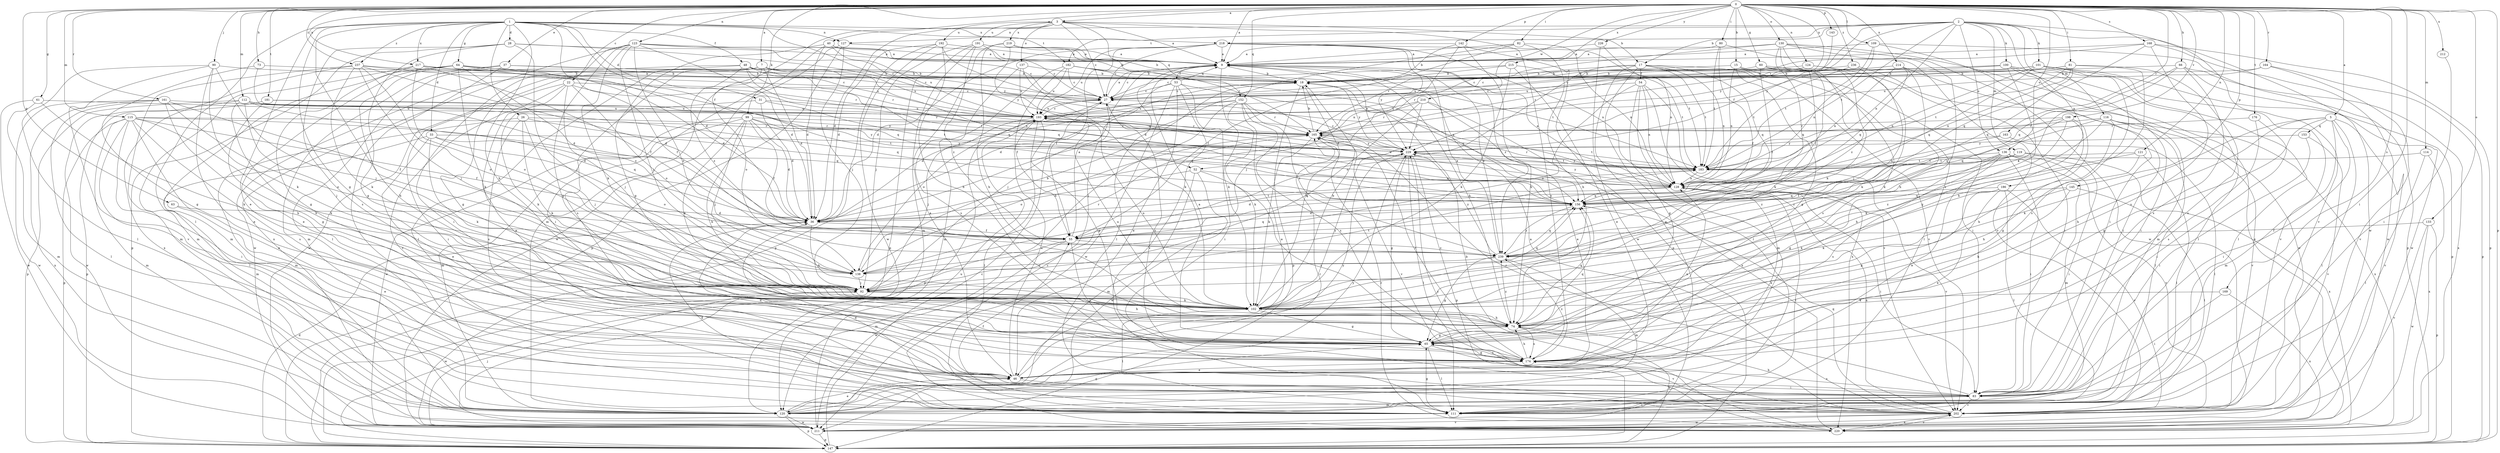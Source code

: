 strict digraph  {
0;
1;
2;
3;
5;
7;
9;
15;
17;
18;
22;
26;
27;
28;
31;
33;
36;
37;
40;
46;
48;
52;
53;
54;
55;
60;
61;
63;
64;
65;
66;
73;
74;
80;
81;
82;
83;
90;
92;
99;
100;
101;
102;
109;
111;
112;
114;
115;
116;
119;
120;
121;
123;
124;
127;
128;
130;
133;
136;
137;
138;
142;
143;
145;
147;
152;
153;
156;
161;
163;
164;
165;
168;
169;
174;
176;
181;
182;
183;
186;
191;
192;
193;
198;
202;
210;
211;
212;
214;
215;
217;
218;
219;
220;
226;
229;
236;
237;
239;
0 -> 3  [label=a];
0 -> 5  [label=a];
0 -> 7  [label=a];
0 -> 9  [label=a];
0 -> 15  [label=b];
0 -> 22  [label=c];
0 -> 37  [label=e];
0 -> 40  [label=e];
0 -> 60  [label=g];
0 -> 61  [label=g];
0 -> 63  [label=g];
0 -> 66  [label=h];
0 -> 73  [label=h];
0 -> 80  [label=i];
0 -> 81  [label=i];
0 -> 82  [label=i];
0 -> 83  [label=i];
0 -> 90  [label=j];
0 -> 99  [label=k];
0 -> 109  [label=l];
0 -> 112  [label=m];
0 -> 114  [label=m];
0 -> 115  [label=m];
0 -> 121  [label=n];
0 -> 123  [label=n];
0 -> 124  [label=n];
0 -> 130  [label=o];
0 -> 133  [label=o];
0 -> 136  [label=o];
0 -> 142  [label=p];
0 -> 143  [label=p];
0 -> 145  [label=p];
0 -> 147  [label=p];
0 -> 152  [label=q];
0 -> 161  [label=r];
0 -> 163  [label=r];
0 -> 164  [label=r];
0 -> 165  [label=r];
0 -> 168  [label=s];
0 -> 169  [label=s];
0 -> 176  [label=t];
0 -> 181  [label=t];
0 -> 198  [label=v];
0 -> 210  [label=w];
0 -> 212  [label=x];
0 -> 214  [label=x];
0 -> 215  [label=x];
0 -> 217  [label=x];
0 -> 226  [label=y];
0 -> 236  [label=z];
0 -> 237  [label=z];
1 -> 26  [label=c];
1 -> 28  [label=d];
1 -> 31  [label=d];
1 -> 33  [label=d];
1 -> 36  [label=d];
1 -> 46  [label=e];
1 -> 48  [label=f];
1 -> 52  [label=f];
1 -> 64  [label=g];
1 -> 65  [label=g];
1 -> 74  [label=h];
1 -> 92  [label=j];
1 -> 111  [label=l];
1 -> 127  [label=n];
1 -> 182  [label=t];
1 -> 217  [label=x];
1 -> 218  [label=x];
1 -> 229  [label=y];
1 -> 237  [label=z];
2 -> 17  [label=b];
2 -> 52  [label=f];
2 -> 100  [label=k];
2 -> 101  [label=k];
2 -> 116  [label=m];
2 -> 119  [label=m];
2 -> 127  [label=n];
2 -> 128  [label=n];
2 -> 136  [label=o];
2 -> 182  [label=t];
2 -> 183  [label=t];
2 -> 186  [label=u];
2 -> 202  [label=v];
2 -> 211  [label=w];
2 -> 218  [label=x];
2 -> 229  [label=y];
3 -> 9  [label=a];
3 -> 17  [label=b];
3 -> 27  [label=c];
3 -> 36  [label=d];
3 -> 120  [label=m];
3 -> 137  [label=o];
3 -> 152  [label=q];
3 -> 174  [label=s];
3 -> 191  [label=u];
3 -> 192  [label=u];
3 -> 219  [label=x];
5 -> 65  [label=g];
5 -> 74  [label=h];
5 -> 83  [label=i];
5 -> 102  [label=k];
5 -> 111  [label=l];
5 -> 120  [label=m];
5 -> 153  [label=q];
5 -> 202  [label=v];
7 -> 18  [label=b];
7 -> 36  [label=d];
7 -> 111  [label=l];
7 -> 138  [label=o];
7 -> 156  [label=q];
7 -> 174  [label=s];
7 -> 193  [label=u];
7 -> 211  [label=w];
9 -> 18  [label=b];
9 -> 27  [label=c];
9 -> 53  [label=f];
9 -> 74  [label=h];
9 -> 102  [label=k];
9 -> 111  [label=l];
9 -> 239  [label=z];
15 -> 18  [label=b];
15 -> 65  [label=g];
15 -> 83  [label=i];
15 -> 111  [label=l];
15 -> 128  [label=n];
17 -> 36  [label=d];
17 -> 46  [label=e];
17 -> 54  [label=f];
17 -> 111  [label=l];
17 -> 128  [label=n];
17 -> 138  [label=o];
17 -> 156  [label=q];
17 -> 183  [label=t];
17 -> 202  [label=v];
18 -> 27  [label=c];
18 -> 36  [label=d];
18 -> 102  [label=k];
18 -> 147  [label=p];
18 -> 229  [label=y];
22 -> 27  [label=c];
22 -> 46  [label=e];
22 -> 83  [label=i];
22 -> 92  [label=j];
22 -> 138  [label=o];
22 -> 183  [label=t];
22 -> 202  [label=v];
26 -> 92  [label=j];
26 -> 102  [label=k];
26 -> 120  [label=m];
26 -> 156  [label=q];
26 -> 165  [label=r];
26 -> 174  [label=s];
27 -> 9  [label=a];
27 -> 138  [label=o];
27 -> 174  [label=s];
27 -> 193  [label=u];
28 -> 9  [label=a];
28 -> 65  [label=g];
28 -> 92  [label=j];
28 -> 147  [label=p];
28 -> 174  [label=s];
28 -> 229  [label=y];
31 -> 36  [label=d];
31 -> 102  [label=k];
31 -> 183  [label=t];
31 -> 193  [label=u];
33 -> 46  [label=e];
33 -> 102  [label=k];
33 -> 120  [label=m];
33 -> 138  [label=o];
33 -> 156  [label=q];
33 -> 229  [label=y];
36 -> 55  [label=f];
36 -> 102  [label=k];
36 -> 183  [label=t];
37 -> 18  [label=b];
37 -> 27  [label=c];
37 -> 83  [label=i];
37 -> 111  [label=l];
37 -> 120  [label=m];
40 -> 9  [label=a];
40 -> 27  [label=c];
40 -> 36  [label=d];
40 -> 65  [label=g];
40 -> 83  [label=i];
40 -> 193  [label=u];
46 -> 36  [label=d];
46 -> 83  [label=i];
46 -> 193  [label=u];
46 -> 229  [label=y];
48 -> 18  [label=b];
48 -> 65  [label=g];
48 -> 128  [label=n];
48 -> 156  [label=q];
48 -> 165  [label=r];
48 -> 193  [label=u];
48 -> 211  [label=w];
48 -> 239  [label=z];
52 -> 36  [label=d];
52 -> 120  [label=m];
52 -> 128  [label=n];
52 -> 174  [label=s];
52 -> 211  [label=w];
53 -> 9  [label=a];
53 -> 27  [label=c];
53 -> 46  [label=e];
53 -> 83  [label=i];
53 -> 92  [label=j];
53 -> 156  [label=q];
53 -> 202  [label=v];
53 -> 211  [label=w];
54 -> 27  [label=c];
54 -> 65  [label=g];
54 -> 120  [label=m];
54 -> 128  [label=n];
54 -> 138  [label=o];
54 -> 202  [label=v];
54 -> 220  [label=x];
55 -> 9  [label=a];
55 -> 120  [label=m];
55 -> 156  [label=q];
55 -> 174  [label=s];
55 -> 211  [label=w];
55 -> 239  [label=z];
60 -> 18  [label=b];
60 -> 55  [label=f];
60 -> 102  [label=k];
60 -> 156  [label=q];
60 -> 174  [label=s];
61 -> 102  [label=k];
61 -> 120  [label=m];
61 -> 193  [label=u];
61 -> 211  [label=w];
63 -> 36  [label=d];
63 -> 46  [label=e];
64 -> 18  [label=b];
64 -> 36  [label=d];
64 -> 46  [label=e];
64 -> 55  [label=f];
64 -> 74  [label=h];
64 -> 102  [label=k];
64 -> 120  [label=m];
64 -> 239  [label=z];
65 -> 9  [label=a];
65 -> 111  [label=l];
65 -> 156  [label=q];
65 -> 174  [label=s];
65 -> 202  [label=v];
66 -> 18  [label=b];
66 -> 156  [label=q];
66 -> 174  [label=s];
66 -> 211  [label=w];
66 -> 220  [label=x];
66 -> 239  [label=z];
73 -> 18  [label=b];
73 -> 36  [label=d];
73 -> 65  [label=g];
74 -> 65  [label=g];
74 -> 147  [label=p];
74 -> 156  [label=q];
74 -> 174  [label=s];
74 -> 193  [label=u];
74 -> 239  [label=z];
80 -> 9  [label=a];
80 -> 55  [label=f];
80 -> 183  [label=t];
80 -> 202  [label=v];
81 -> 18  [label=b];
81 -> 74  [label=h];
81 -> 128  [label=n];
81 -> 156  [label=q];
81 -> 174  [label=s];
81 -> 183  [label=t];
81 -> 193  [label=u];
82 -> 9  [label=a];
82 -> 36  [label=d];
82 -> 55  [label=f];
82 -> 74  [label=h];
82 -> 128  [label=n];
83 -> 111  [label=l];
83 -> 120  [label=m];
83 -> 165  [label=r];
83 -> 174  [label=s];
83 -> 202  [label=v];
90 -> 18  [label=b];
90 -> 46  [label=e];
90 -> 92  [label=j];
90 -> 102  [label=k];
90 -> 111  [label=l];
90 -> 202  [label=v];
92 -> 74  [label=h];
92 -> 102  [label=k];
92 -> 156  [label=q];
92 -> 183  [label=t];
92 -> 211  [label=w];
99 -> 36  [label=d];
99 -> 55  [label=f];
99 -> 74  [label=h];
99 -> 92  [label=j];
99 -> 102  [label=k];
99 -> 120  [label=m];
99 -> 165  [label=r];
99 -> 183  [label=t];
99 -> 211  [label=w];
99 -> 229  [label=y];
100 -> 18  [label=b];
100 -> 27  [label=c];
100 -> 65  [label=g];
100 -> 83  [label=i];
100 -> 111  [label=l];
100 -> 120  [label=m];
100 -> 165  [label=r];
101 -> 18  [label=b];
101 -> 111  [label=l];
101 -> 128  [label=n];
101 -> 147  [label=p];
101 -> 156  [label=q];
101 -> 174  [label=s];
101 -> 193  [label=u];
101 -> 202  [label=v];
102 -> 18  [label=b];
102 -> 65  [label=g];
102 -> 74  [label=h];
102 -> 111  [label=l];
102 -> 193  [label=u];
102 -> 229  [label=y];
109 -> 9  [label=a];
109 -> 83  [label=i];
109 -> 128  [label=n];
109 -> 147  [label=p];
109 -> 183  [label=t];
111 -> 36  [label=d];
111 -> 55  [label=f];
111 -> 65  [label=g];
112 -> 36  [label=d];
112 -> 74  [label=h];
112 -> 92  [label=j];
112 -> 147  [label=p];
112 -> 156  [label=q];
112 -> 165  [label=r];
112 -> 193  [label=u];
112 -> 211  [label=w];
114 -> 111  [label=l];
114 -> 183  [label=t];
114 -> 220  [label=x];
115 -> 46  [label=e];
115 -> 55  [label=f];
115 -> 83  [label=i];
115 -> 102  [label=k];
115 -> 111  [label=l];
115 -> 120  [label=m];
115 -> 147  [label=p];
115 -> 156  [label=q];
115 -> 165  [label=r];
115 -> 174  [label=s];
116 -> 65  [label=g];
116 -> 74  [label=h];
116 -> 111  [label=l];
116 -> 156  [label=q];
116 -> 165  [label=r];
116 -> 202  [label=v];
116 -> 220  [label=x];
119 -> 55  [label=f];
119 -> 83  [label=i];
119 -> 183  [label=t];
119 -> 220  [label=x];
119 -> 239  [label=z];
120 -> 46  [label=e];
120 -> 65  [label=g];
120 -> 147  [label=p];
120 -> 165  [label=r];
120 -> 211  [label=w];
120 -> 229  [label=y];
121 -> 74  [label=h];
121 -> 111  [label=l];
121 -> 183  [label=t];
121 -> 239  [label=z];
123 -> 9  [label=a];
123 -> 18  [label=b];
123 -> 27  [label=c];
123 -> 36  [label=d];
123 -> 65  [label=g];
123 -> 83  [label=i];
123 -> 92  [label=j];
123 -> 102  [label=k];
123 -> 138  [label=o];
123 -> 220  [label=x];
124 -> 18  [label=b];
124 -> 83  [label=i];
124 -> 102  [label=k];
124 -> 165  [label=r];
127 -> 9  [label=a];
127 -> 92  [label=j];
127 -> 147  [label=p];
127 -> 211  [label=w];
128 -> 9  [label=a];
128 -> 36  [label=d];
128 -> 46  [label=e];
128 -> 83  [label=i];
128 -> 111  [label=l];
128 -> 156  [label=q];
128 -> 193  [label=u];
128 -> 229  [label=y];
130 -> 9  [label=a];
130 -> 55  [label=f];
130 -> 74  [label=h];
130 -> 102  [label=k];
130 -> 165  [label=r];
130 -> 211  [label=w];
130 -> 220  [label=x];
130 -> 239  [label=z];
133 -> 55  [label=f];
133 -> 147  [label=p];
133 -> 202  [label=v];
133 -> 211  [label=w];
136 -> 46  [label=e];
136 -> 65  [label=g];
136 -> 83  [label=i];
136 -> 120  [label=m];
136 -> 174  [label=s];
136 -> 183  [label=t];
136 -> 202  [label=v];
136 -> 239  [label=z];
137 -> 18  [label=b];
137 -> 102  [label=k];
137 -> 120  [label=m];
137 -> 193  [label=u];
138 -> 18  [label=b];
138 -> 92  [label=j];
138 -> 165  [label=r];
142 -> 9  [label=a];
142 -> 18  [label=b];
142 -> 74  [label=h];
142 -> 92  [label=j];
142 -> 147  [label=p];
143 -> 229  [label=y];
145 -> 74  [label=h];
145 -> 102  [label=k];
145 -> 111  [label=l];
145 -> 156  [label=q];
147 -> 27  [label=c];
147 -> 36  [label=d];
152 -> 36  [label=d];
152 -> 46  [label=e];
152 -> 92  [label=j];
152 -> 102  [label=k];
152 -> 165  [label=r];
152 -> 174  [label=s];
152 -> 193  [label=u];
152 -> 239  [label=z];
153 -> 83  [label=i];
153 -> 202  [label=v];
153 -> 229  [label=y];
156 -> 36  [label=d];
156 -> 239  [label=z];
161 -> 55  [label=f];
161 -> 74  [label=h];
161 -> 111  [label=l];
161 -> 138  [label=o];
161 -> 193  [label=u];
161 -> 211  [label=w];
161 -> 220  [label=x];
163 -> 111  [label=l];
163 -> 128  [label=n];
163 -> 229  [label=y];
164 -> 18  [label=b];
164 -> 147  [label=p];
164 -> 193  [label=u];
164 -> 202  [label=v];
165 -> 18  [label=b];
165 -> 102  [label=k];
165 -> 138  [label=o];
165 -> 183  [label=t];
165 -> 202  [label=v];
165 -> 229  [label=y];
168 -> 9  [label=a];
168 -> 147  [label=p];
168 -> 156  [label=q];
168 -> 174  [label=s];
168 -> 193  [label=u];
168 -> 211  [label=w];
169 -> 83  [label=i];
169 -> 102  [label=k];
169 -> 220  [label=x];
174 -> 46  [label=e];
174 -> 65  [label=g];
174 -> 74  [label=h];
174 -> 128  [label=n];
174 -> 165  [label=r];
174 -> 239  [label=z];
176 -> 83  [label=i];
176 -> 165  [label=r];
176 -> 174  [label=s];
181 -> 65  [label=g];
181 -> 147  [label=p];
181 -> 193  [label=u];
181 -> 229  [label=y];
182 -> 18  [label=b];
182 -> 27  [label=c];
182 -> 55  [label=f];
182 -> 156  [label=q];
182 -> 174  [label=s];
182 -> 183  [label=t];
182 -> 193  [label=u];
183 -> 128  [label=n];
183 -> 165  [label=r];
183 -> 202  [label=v];
183 -> 229  [label=y];
186 -> 46  [label=e];
186 -> 65  [label=g];
186 -> 102  [label=k];
186 -> 111  [label=l];
186 -> 156  [label=q];
186 -> 202  [label=v];
191 -> 9  [label=a];
191 -> 27  [label=c];
191 -> 92  [label=j];
191 -> 120  [label=m];
191 -> 147  [label=p];
191 -> 165  [label=r];
191 -> 239  [label=z];
192 -> 9  [label=a];
192 -> 36  [label=d];
192 -> 74  [label=h];
192 -> 128  [label=n];
192 -> 147  [label=p];
192 -> 211  [label=w];
193 -> 27  [label=c];
193 -> 65  [label=g];
193 -> 92  [label=j];
193 -> 111  [label=l];
193 -> 147  [label=p];
193 -> 165  [label=r];
198 -> 74  [label=h];
198 -> 102  [label=k];
198 -> 156  [label=q];
198 -> 165  [label=r];
198 -> 183  [label=t];
198 -> 239  [label=z];
202 -> 9  [label=a];
202 -> 36  [label=d];
202 -> 74  [label=h];
202 -> 128  [label=n];
202 -> 156  [label=q];
202 -> 211  [label=w];
202 -> 220  [label=x];
210 -> 46  [label=e];
210 -> 92  [label=j];
210 -> 165  [label=r];
210 -> 193  [label=u];
210 -> 220  [label=x];
210 -> 229  [label=y];
211 -> 92  [label=j];
211 -> 147  [label=p];
211 -> 193  [label=u];
211 -> 202  [label=v];
212 -> 83  [label=i];
214 -> 18  [label=b];
214 -> 27  [label=c];
214 -> 83  [label=i];
214 -> 102  [label=k];
214 -> 128  [label=n];
214 -> 156  [label=q];
215 -> 18  [label=b];
215 -> 27  [label=c];
215 -> 46  [label=e];
215 -> 102  [label=k];
215 -> 183  [label=t];
217 -> 18  [label=b];
217 -> 27  [label=c];
217 -> 55  [label=f];
217 -> 65  [label=g];
217 -> 120  [label=m];
217 -> 138  [label=o];
217 -> 156  [label=q];
218 -> 9  [label=a];
218 -> 27  [label=c];
218 -> 36  [label=d];
218 -> 55  [label=f];
218 -> 128  [label=n];
218 -> 183  [label=t];
218 -> 193  [label=u];
218 -> 229  [label=y];
218 -> 239  [label=z];
219 -> 9  [label=a];
219 -> 18  [label=b];
219 -> 46  [label=e];
219 -> 74  [label=h];
219 -> 156  [label=q];
220 -> 18  [label=b];
220 -> 27  [label=c];
220 -> 165  [label=r];
220 -> 202  [label=v];
220 -> 229  [label=y];
226 -> 9  [label=a];
226 -> 128  [label=n];
226 -> 211  [label=w];
229 -> 9  [label=a];
229 -> 27  [label=c];
229 -> 65  [label=g];
229 -> 111  [label=l];
229 -> 147  [label=p];
229 -> 183  [label=t];
236 -> 18  [label=b];
236 -> 92  [label=j];
236 -> 183  [label=t];
236 -> 211  [label=w];
237 -> 18  [label=b];
237 -> 36  [label=d];
237 -> 92  [label=j];
237 -> 102  [label=k];
237 -> 120  [label=m];
237 -> 138  [label=o];
237 -> 165  [label=r];
237 -> 220  [label=x];
239 -> 9  [label=a];
239 -> 65  [label=g];
239 -> 120  [label=m];
239 -> 138  [label=o];
239 -> 156  [label=q];
239 -> 229  [label=y];
}
